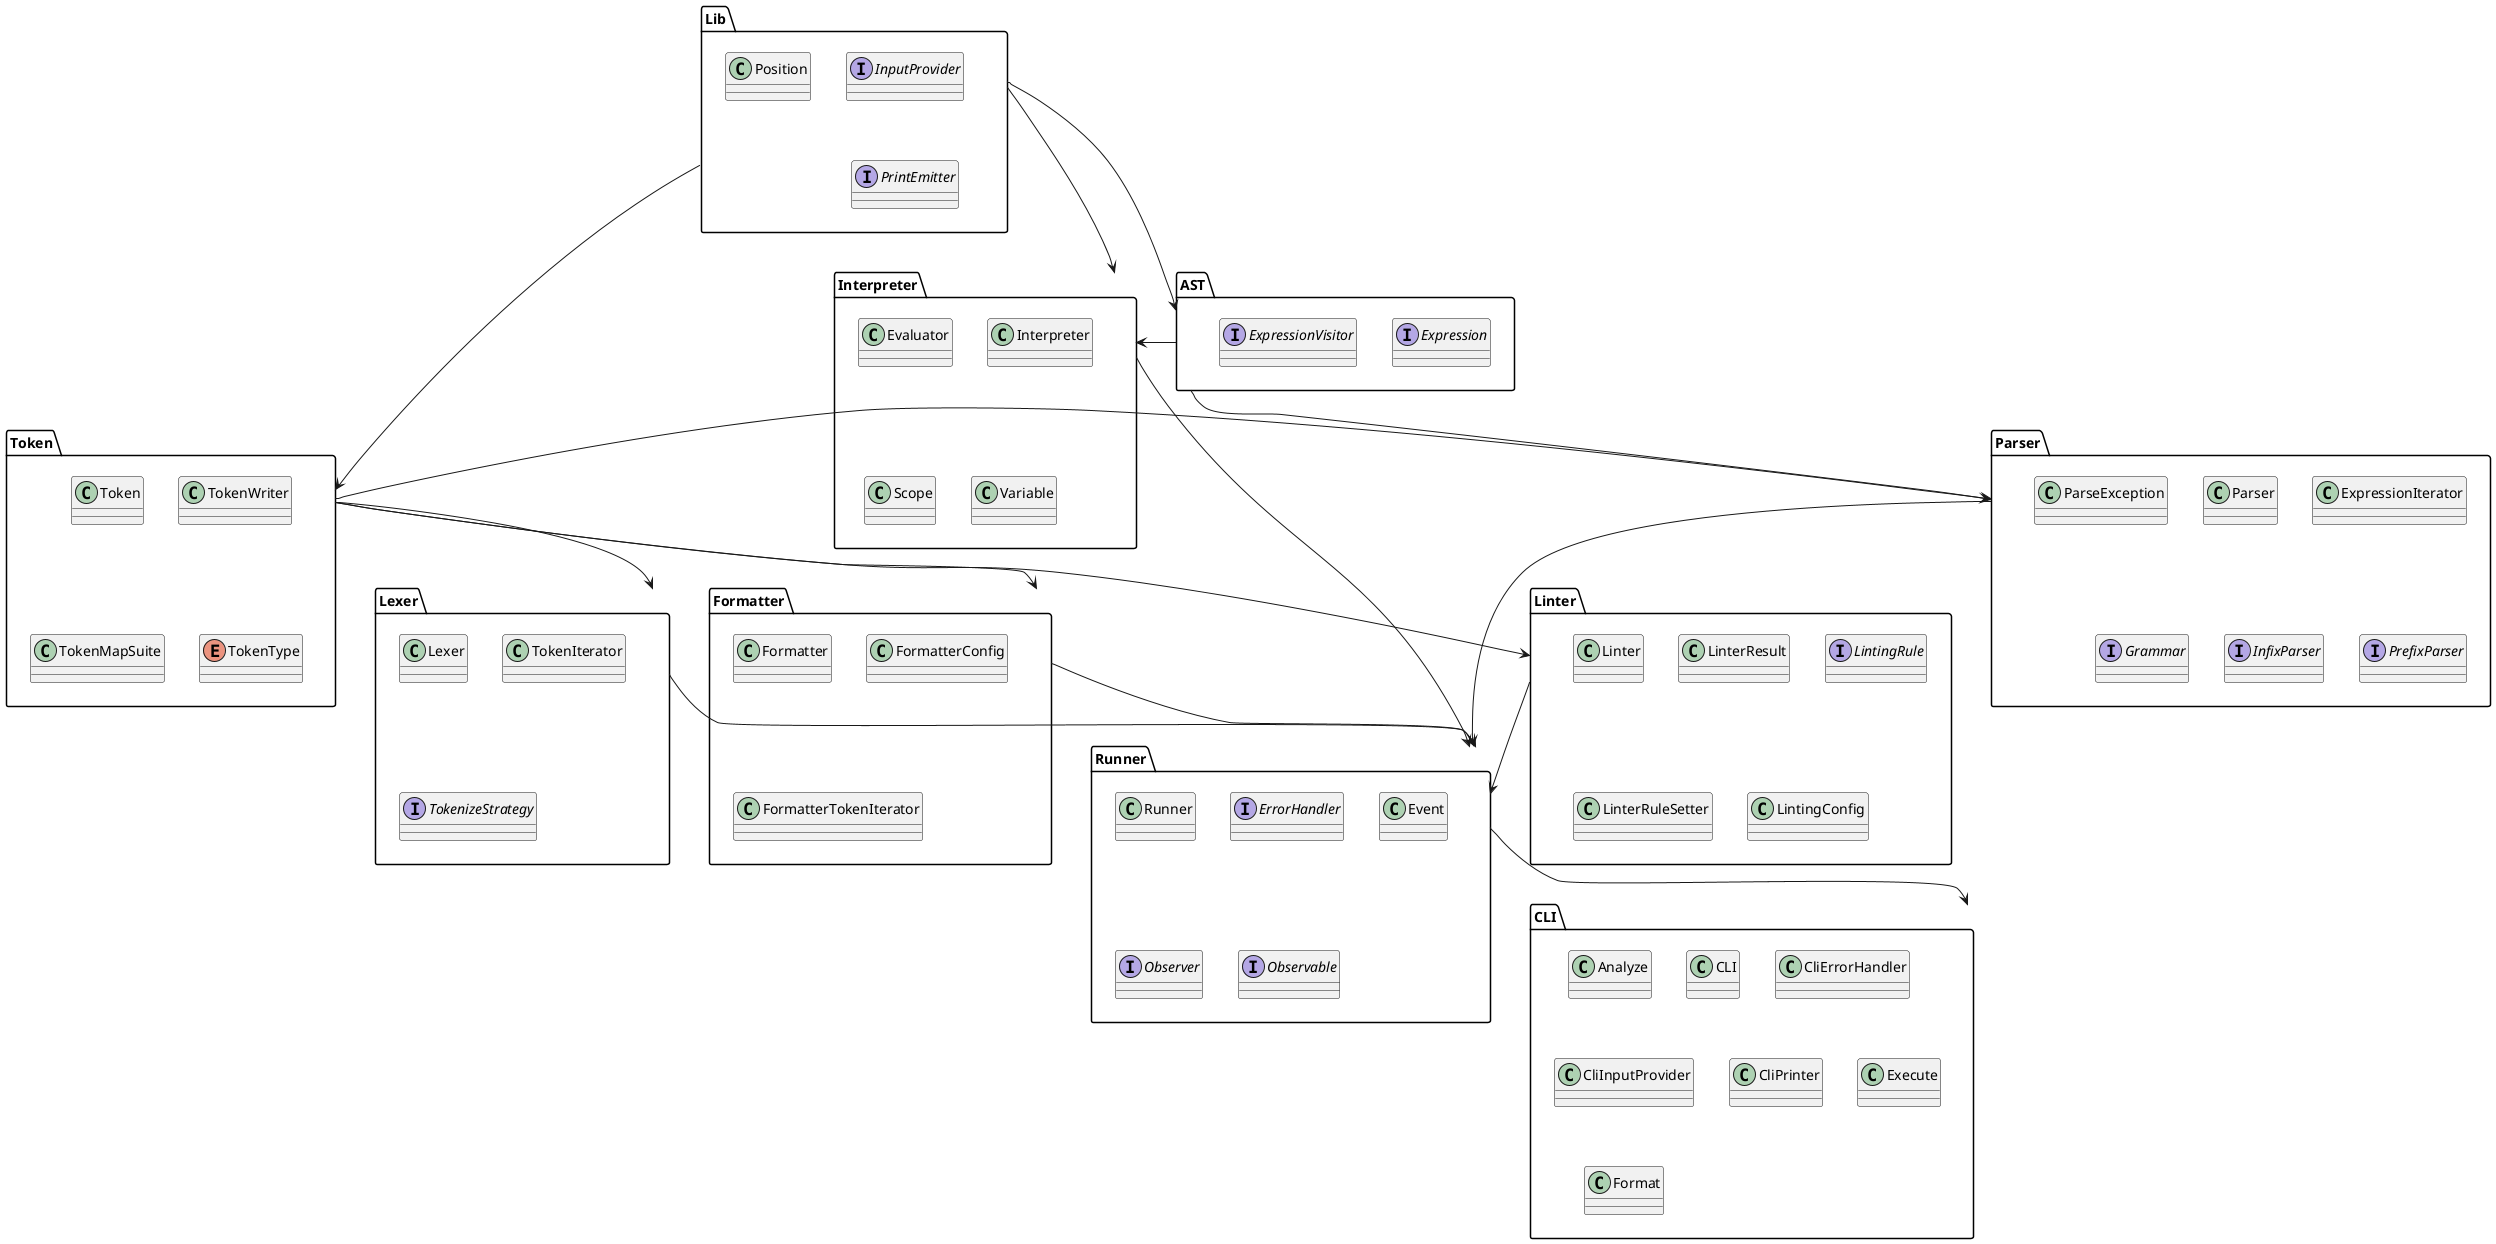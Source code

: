 @startuml
' Grouping related components and organizing arrows for better clarity
package Lib {
    interface InputProvider
    class Position
    interface PrintEmitter
}

package AST {
    interface Expression
    interface ExpressionVisitor
}

package Token {
    class Token
    class TokenWriter
    class TokenMapSuite
    enum TokenType
}

package Lexer {
    class Lexer
    class TokenIterator
    interface TokenizeStrategy
}

package Interpreter {
    class Evaluator
    class Interpreter
    class Scope
    class Variable
}

package Parser {
    class Parser
    class ExpressionIterator
    class ParseException
    interface Grammar
    interface InfixParser
    interface PrefixParser
}

package Linter {
    class Linter
    class LinterResult
    interface LintingRule
    class LinterRuleSetter
    class LintingConfig
}

package Formatter {
    class Formatter
    class FormatterConfig
    class FormatterTokenIterator
}

package Runner {
    class Runner
    interface ErrorHandler
    class Event
    interface Observer
    interface Observable
}

package CLI {
    class Analyze
    class CLI
    class CliErrorHandler
    class CliInputProvider
    class CliPrinter
    class Execute
    class Format
}

Lib -down-> Token
Lib -down-> AST
Lib -down-> Interpreter

AST -down-> Parser
AST -left-> Interpreter

Token -down-> Lexer
Token -left-> Parser
Token -right-> Formatter
Token -down-> Linter

Lexer -down-> Runner
Interpreter -down-> Runner
Parser -down-> Runner
Linter -down-> Runner
Formatter -down-> Runner

Runner -down-> CLI
@enduml
